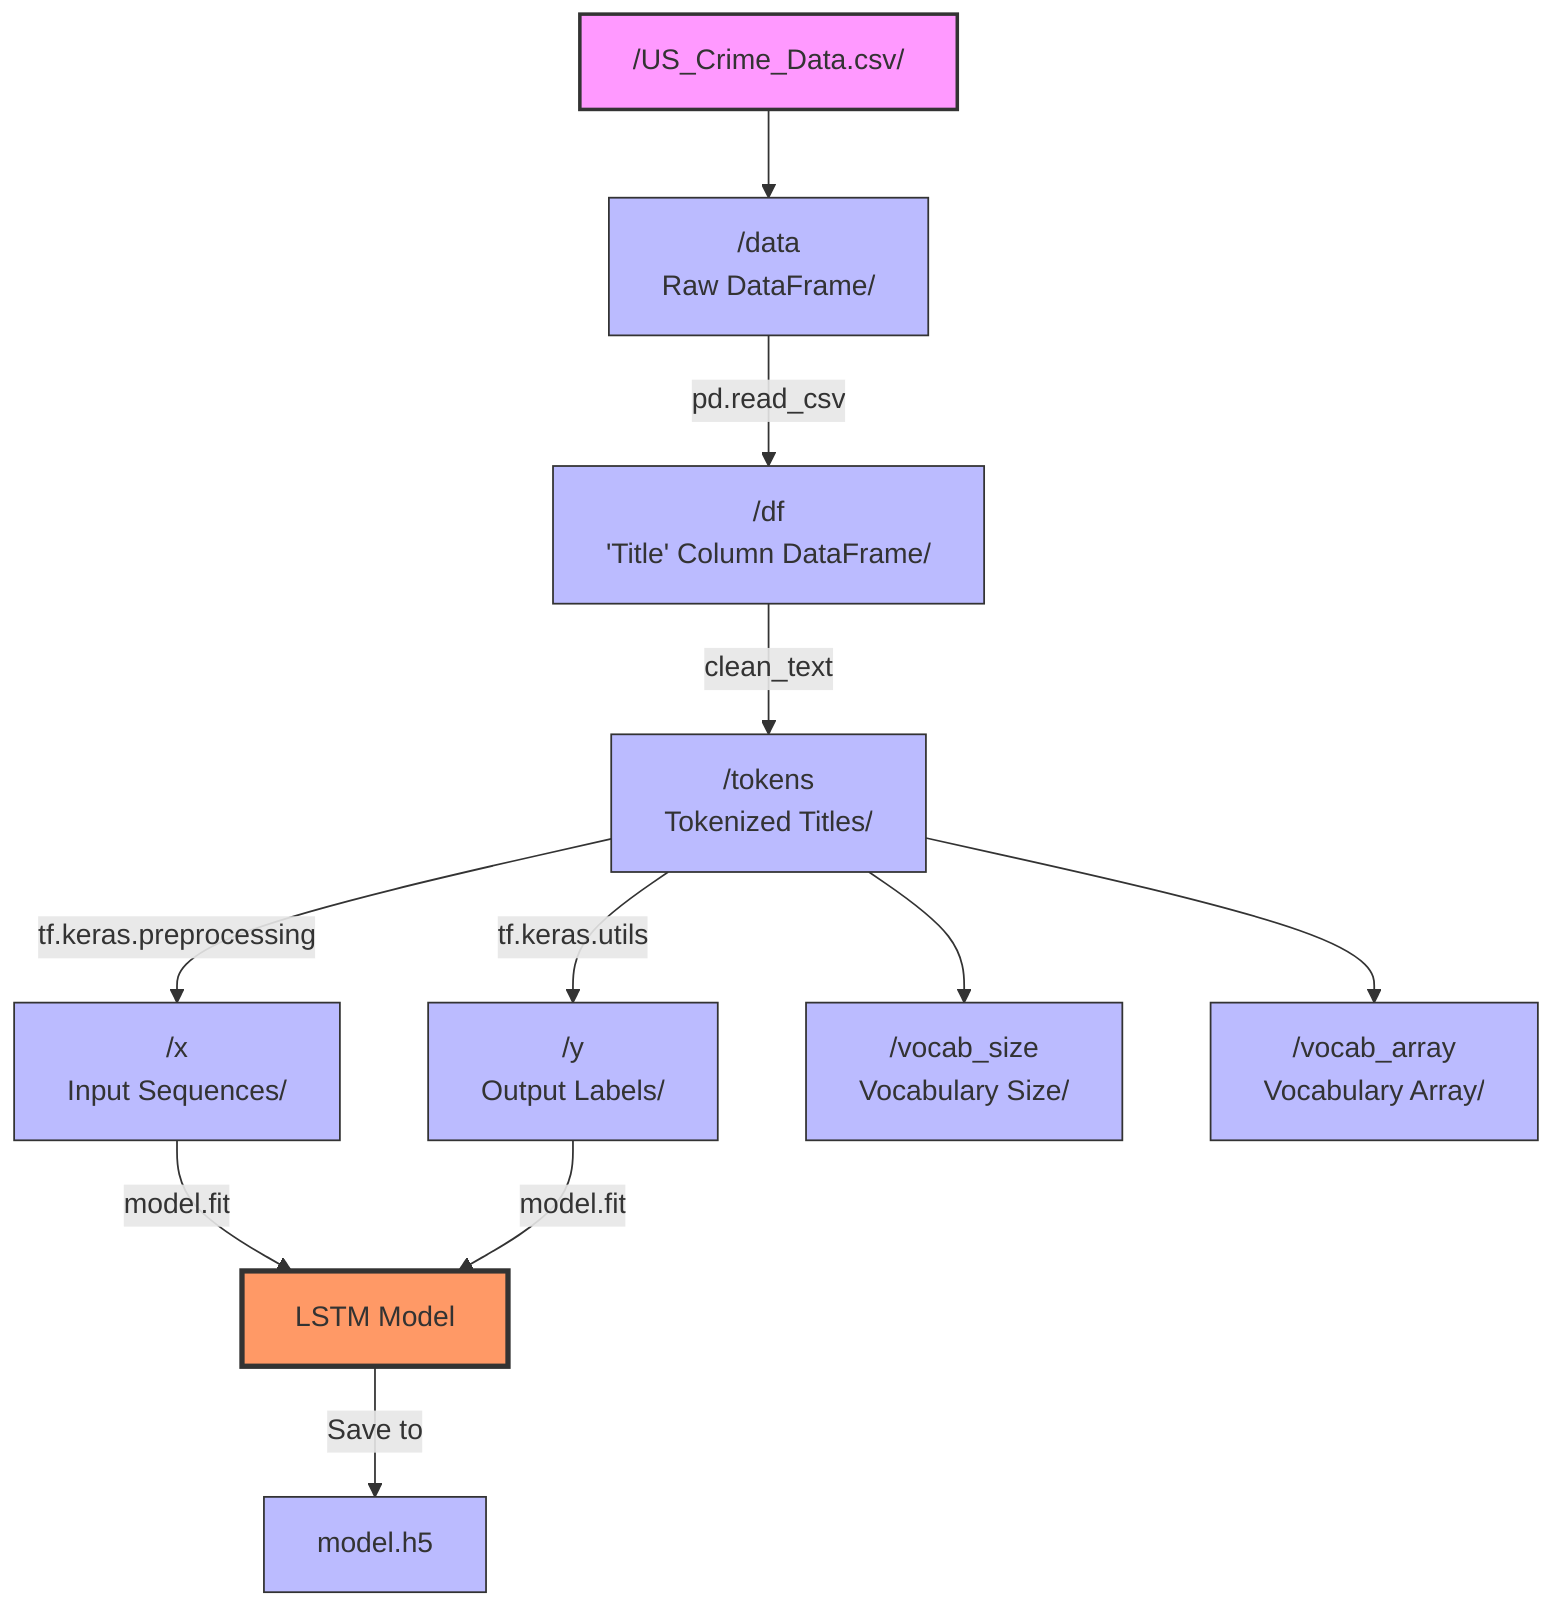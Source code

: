 %% This diagram visualizes the data processing and machine learning workflow of the notebook.

flowchart TD

    %% Data Sources
    A["/US_Crime_Data.csv/"]:::data_source --> B

    %% Data Import
    B["/data\nRaw DataFrame/"]:::data_var
    %% Explanation: Initial DataFrame containing raw CSV data.
    
    B --> |pd.read_csv| C["/df\n'Title' Column DataFrame/"]:::data_var
    %% Explanation: Extracts 'Title' column and drops missing values.

    %% Text Processing
    C --> |clean_text| D["/tokens\nTokenized Titles/"]:::data_var
    %% Explanation: Contains cleaned, lowercased, and tokenized headlines.

    %% Sequence Preparation
    D --> |tf.keras.preprocessing| E["/x\nInput Sequences/"]:::data_var
    %% Explanation: Input sequence preparation for model training.

    D --> |tf.keras.utils| F["/y\nOutput Labels/"]:::data_var
    %% Explanation: One-hot encoded output labels for training.

    %% Model Training
    E --> |model.fit| G["LSTM Model"]:::model
    F --> |model.fit| G
    %% Explanation: LSTM neural network model with specified architecture.

    %% Vocabulary Processing
    D --> H["/vocab_size\nVocabulary Size/"]:::data_var
    %% Explanation: Total number of unique words.

    D --> I["/vocab_array\nVocabulary Array/"]:::data_var
    %% Explanation: Array of unique words for predictions.

    %% Model Saving
    G --> |Save to| J["model.h5"]:::data_var
    %% Explanation: The trained model is saved for future use.

    classDef data_source fill:#f9f,stroke:#333,stroke-width:2px;
    classDef data_var fill:#bbf,stroke:#333,stroke-width:1px;
    classDef model fill:#f96,stroke:#333,stroke-width:3px;